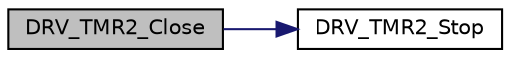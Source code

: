 digraph "DRV_TMR2_Close"
{
  edge [fontname="Helvetica",fontsize="10",labelfontname="Helvetica",labelfontsize="10"];
  node [fontname="Helvetica",fontsize="10",shape=record];
  rankdir="LR";
  Node132 [label="DRV_TMR2_Close",height=0.2,width=0.4,color="black", fillcolor="grey75", style="filled", fontcolor="black"];
  Node132 -> Node133 [color="midnightblue",fontsize="10",style="solid",fontname="Helvetica"];
  Node133 [label="DRV_TMR2_Stop",height=0.2,width=0.4,color="black", fillcolor="white", style="filled",URL="$inszt__main_8c.html#a5550ce18516aa407adb3735048178a5a"];
}
